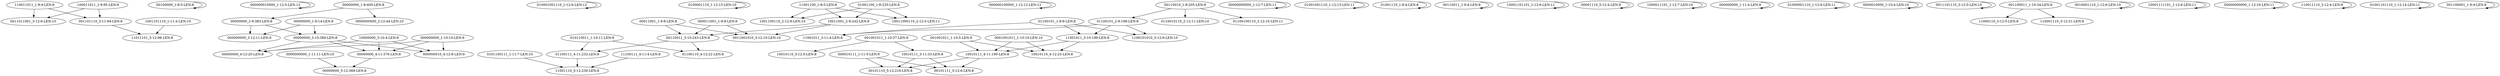 digraph G {
    "110011011_1-9:4-LEN:9" -> "0011011001_3-12:6-LEN:10";
    "110011011_1-9:4-LEN:9" -> "001101110_3-11:94-LEN:9";
    "00100000_1-8:5-LEN:8" -> "00100000_1-8:5-LEN:8";
    "000000010000_1-12:5-LEN:12" -> "000000010000_1-12:5-LEN:12";
    "00000000_2-9:383-LEN:8" -> "000000000_3-12:11-LEN:9";
    "00000000_2-9:383-LEN:8" -> "00000000_3-10:389-LEN:8";
    "010001001110_1-12:6-LEN:12" -> "010001001110_1-12:6-LEN:12";
    "0100001110_1-12:15-LEN:10" -> "0100001110_1-12:15-LEN:10";
    "0101100111_1-11:7-LEN:10" -> "11001110_5-12:230-LEN:8";
    "10011001_2-9:242-LEN:8" -> "00110011_3-10:243-LEN:8";
    "10011001_2-9:242-LEN:8" -> "0011001010_3-12:10-LEN:10";
    "100011011_1-9:95-LEN:9" -> "0011011001_3-12:6-LEN:10";
    "100011011_1-9:95-LEN:9" -> "001101110_3-11:94-LEN:9";
    "1001101110_1-11:4-LEN:10" -> "11011101_5-12:98-LEN:8";
    "000000100000_1-12:12-LEN:12" -> "000000100000_1-12:12-LEN:12";
    "00000000_1-9:14-LEN:8" -> "000000000_3-12:11-LEN:9";
    "00000000_1-9:14-LEN:8" -> "00000000_3-10:389-LEN:8";
    "01100101_1-9:9-LEN:8" -> "11001011_3-11:4-LEN:8";
    "01100101_1-9:9-LEN:8" -> "11001011_3-10:199-LEN:8";
    "01100101_1-9:9-LEN:8" -> "1100101010_3-12:9-LEN:10";
    "001001011_1-10:37-LEN:9" -> "10010111_3-11:33-LEN:8";
    "001001011_1-10:37-LEN:9" -> "10010110_3-12:5-LEN:8";
    "00000000000_1-12:7-LEN:11" -> "00000000000_1-12:7-LEN:11";
    "01001001110_1-12:13-LEN:11" -> "01001001110_1-12:13-LEN:11";
    "001001011_1-10:5-LEN:9" -> "10010110_4-12:23-LEN:8";
    "001001011_1-10:5-LEN:9" -> "10010111_4-11:190-LEN:8";
    "10010111_3-11:33-LEN:8" -> "00101110_5-12:216-LEN:8";
    "10010111_3-11:33-LEN:8" -> "00101111_5-12:6-LEN:8";
    "01001110_1-8:4-LEN:8" -> "01001110_1-8:4-LEN:8";
    "00000000_1-8:400-LEN:8" -> "00000000_2-9:383-LEN:8";
    "00000000_1-8:400-LEN:8" -> "0000000000_2-12:44-LEN:10";
    "001101110_3-11:94-LEN:9" -> "11011101_5-12:98-LEN:8";
    "11001011_3-10:199-LEN:8" -> "10010110_4-12:23-LEN:8";
    "11001011_3-10:199-LEN:8" -> "10010111_4-11:190-LEN:8";
    "00110011_1-9:4-LEN:8" -> "00110011_1-9:4-LEN:8";
    "10001101101_1-12:6-LEN:11" -> "10001101101_1-12:6-LEN:11";
    "00001110_5-12:4-LEN:8" -> "00001110_5-12:4-LEN:8";
    "1000011101_1-12:7-LEN:10" -> "1000011101_1-12:7-LEN:10";
    "11001100_1-8:5-LEN:8" -> "10011001_2-9:242-LEN:8";
    "11001100_1-8:5-LEN:8" -> "10011000110_2-12:5-LEN:11";
    "11001100_1-8:5-LEN:8" -> "1001100110_2-12:9-LEN:10";
    "000000000_1-11:4-LEN:9" -> "000000000_1-11:4-LEN:9";
    "01000001110_1-12:6-LEN:11" -> "01000001110_1-12:6-LEN:11";
    "0000010000_1-10:4-LEN:10" -> "0000010000_1-10:4-LEN:10";
    "01100101_2-9:198-LEN:8" -> "11001011_3-11:4-LEN:8";
    "01100101_2-9:198-LEN:8" -> "11001011_3-10:199-LEN:8";
    "01100101_2-9:198-LEN:8" -> "1100101010_3-12:9-LEN:10";
    "00110011_3-10:243-LEN:8" -> "01100110_4-12:22-LEN:8";
    "00110011_3-10:243-LEN:8" -> "01100111_4-11:232-LEN:8";
    "0000000000_1-11:11-LEN:10" -> "00000000_5-12:369-LEN:8";
    "10000000_3-10:4-LEN:8" -> "00000000_4-12:20-LEN:8";
    "10000000_3-10:4-LEN:8" -> "00000000_4-11:376-LEN:8";
    "10000000_3-10:4-LEN:8" -> "000000010_4-12:8-LEN:9";
    "10010111_4-11:190-LEN:8" -> "00101110_5-12:216-LEN:8";
    "10010111_4-11:190-LEN:8" -> "00101111_5-12:6-LEN:8";
    "0011101110_3-12:5-LEN:10" -> "0011101110_3-12:5-LEN:10";
    "01001100_1-8:235-LEN:8" -> "10011001_2-9:242-LEN:8";
    "01001100_1-8:235-LEN:8" -> "10011000110_2-12:5-LEN:11";
    "01001100_1-8:235-LEN:8" -> "1001100110_2-12:9-LEN:10";
    "000010111_1-11:5-LEN:9" -> "00101110_5-12:216-LEN:8";
    "000010111_1-11:5-LEN:9" -> "00101111_5-12:6-LEN:8";
    "001100011_1-10:34-LEN:9" -> "11000110_3-12:5-LEN:8";
    "001100011_1-10:34-LEN:9" -> "110001110_3-12:31-LEN:9";
    "0010001110_1-12:6-LEN:10" -> "0010001110_1-12:6-LEN:10";
    "0001001011_1-10:10-LEN:10" -> "10010110_4-12:23-LEN:8";
    "0001001011_1-10:10-LEN:10" -> "10010111_4-11:190-LEN:8";
    "00110010_1-8:205-LEN:8" -> "0110010110_2-12:11-LEN:10";
    "00110010_1-8:205-LEN:8" -> "01100101_2-9:198-LEN:8";
    "00110010_1-8:205-LEN:8" -> "01100100110_2-12:10-LEN:11";
    "10001111101_1-12:6-LEN:11" -> "10001111101_1-12:6-LEN:11";
    "00000000_4-11:376-LEN:8" -> "00000000_5-12:369-LEN:8";
    "11100111_4-11:4-LEN:8" -> "11001110_5-12:230-LEN:8";
    "00000000000_1-12:16-LEN:11" -> "00000000000_1-12:16-LEN:11";
    "01100111_4-11:232-LEN:8" -> "11001110_5-12:230-LEN:8";
    "110011110_3-12:4-LEN:9" -> "110011110_3-12:4-LEN:9";
    "00011001_1-9:8-LEN:8" -> "00110011_3-10:243-LEN:8";
    "00011001_1-9:8-LEN:8" -> "0011001010_3-12:10-LEN:10";
    "000000000_1-10:10-LEN:9" -> "00000000_4-12:20-LEN:8";
    "000000000_1-10:10-LEN:9" -> "00000000_4-11:376-LEN:8";
    "000000000_1-10:10-LEN:9" -> "000000010_4-12:8-LEN:9";
    "000011001_1-9:8-LEN:9" -> "00110011_3-10:243-LEN:8";
    "000011001_1-9:8-LEN:9" -> "0011001010_3-12:10-LEN:10";
    "010110011_1-10:11-LEN:9" -> "01100110_4-12:22-LEN:8";
    "010110011_1-10:11-LEN:9" -> "01100111_4-11:232-LEN:8";
    "00000000_3-10:389-LEN:8" -> "00000000_4-12:20-LEN:8";
    "00000000_3-10:389-LEN:8" -> "00000000_4-11:376-LEN:8";
    "00000000_3-10:389-LEN:8" -> "000000010_4-12:8-LEN:9";
    "01001101110_1-12:14-LEN:11" -> "01001101110_1-12:14-LEN:11";
    "001100001_1-9:4-LEN:9" -> "001100001_1-9:4-LEN:9";
}
